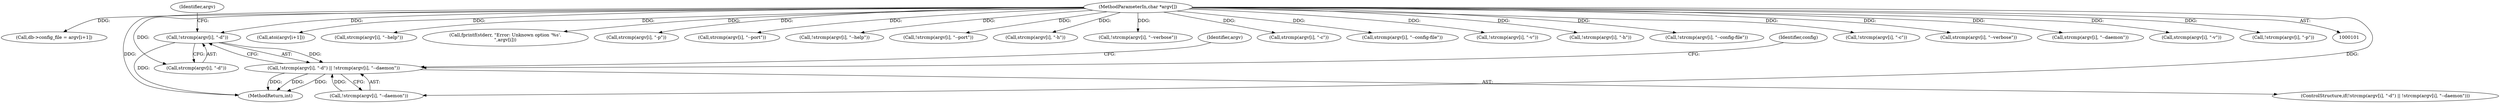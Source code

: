 digraph "0_mosquitto_9097577b49b7fdcf45d30975976dd93808ccc0c4@API" {
"1000175" [label="(Call,!strcmp(argv[i], \"-d\"))"];
"1000105" [label="(MethodParameterIn,char *argv[])"];
"1000174" [label="(Call,!strcmp(argv[i], \"-d\") || !strcmp(argv[i], \"--daemon\"))"];
"1000175" [label="(Call,!strcmp(argv[i], \"-d\"))"];
"1000141" [label="(Call,db->config_file = argv[i+1])"];
"1000237" [label="(Call,atoi(argv[i+1]))"];
"1000105" [label="(MethodParameterIn,char *argv[])"];
"1000173" [label="(ControlStructure,if(!strcmp(argv[i], \"-d\") || !strcmp(argv[i], \"--daemon\")))"];
"1000203" [label="(Call,strcmp(argv[i], \"--help\"))"];
"1000312" [label="(Call,fprintf(stderr, \"Error: Unknown option '%s'.\n\",argv[i]))"];
"1000176" [label="(Call,strcmp(argv[i], \"-d\"))"];
"1000216" [label="(Call,strcmp(argv[i], \"-p\"))"];
"1000174" [label="(Call,!strcmp(argv[i], \"-d\") || !strcmp(argv[i], \"--daemon\"))"];
"1000222" [label="(Call,strcmp(argv[i], \"--port\"))"];
"1000202" [label="(Call,!strcmp(argv[i], \"--help\"))"];
"1000221" [label="(Call,!strcmp(argv[i], \"--port\"))"];
"1000197" [label="(Call,strcmp(argv[i], \"-h\"))"];
"1000953" [label="(MethodReturn,int)"];
"1000298" [label="(Call,!strcmp(argv[i], \"--verbose\"))"];
"1000184" [label="(Identifier,argv)"];
"1000122" [label="(Call,strcmp(argv[i], \"-c\"))"];
"1000128" [label="(Call,strcmp(argv[i], \"--config-file\"))"];
"1000292" [label="(Call,!strcmp(argv[i], \"-v\"))"];
"1000196" [label="(Call,!strcmp(argv[i], \"-h\"))"];
"1000199" [label="(Identifier,argv)"];
"1000127" [label="(Call,!strcmp(argv[i], \"--config-file\"))"];
"1000181" [label="(Call,!strcmp(argv[i], \"--daemon\"))"];
"1000121" [label="(Call,!strcmp(argv[i], \"-c\"))"];
"1000299" [label="(Call,strcmp(argv[i], \"--verbose\"))"];
"1000182" [label="(Call,strcmp(argv[i], \"--daemon\"))"];
"1000190" [label="(Identifier,config)"];
"1000293" [label="(Call,strcmp(argv[i], \"-v\"))"];
"1000215" [label="(Call,!strcmp(argv[i], \"-p\"))"];
"1000175" -> "1000174"  [label="AST: "];
"1000175" -> "1000176"  [label="CFG: "];
"1000176" -> "1000175"  [label="AST: "];
"1000184" -> "1000175"  [label="CFG: "];
"1000174" -> "1000175"  [label="CFG: "];
"1000175" -> "1000953"  [label="DDG: "];
"1000175" -> "1000174"  [label="DDG: "];
"1000105" -> "1000175"  [label="DDG: "];
"1000105" -> "1000101"  [label="AST: "];
"1000105" -> "1000953"  [label="DDG: "];
"1000105" -> "1000121"  [label="DDG: "];
"1000105" -> "1000122"  [label="DDG: "];
"1000105" -> "1000127"  [label="DDG: "];
"1000105" -> "1000128"  [label="DDG: "];
"1000105" -> "1000141"  [label="DDG: "];
"1000105" -> "1000176"  [label="DDG: "];
"1000105" -> "1000181"  [label="DDG: "];
"1000105" -> "1000182"  [label="DDG: "];
"1000105" -> "1000196"  [label="DDG: "];
"1000105" -> "1000197"  [label="DDG: "];
"1000105" -> "1000202"  [label="DDG: "];
"1000105" -> "1000203"  [label="DDG: "];
"1000105" -> "1000215"  [label="DDG: "];
"1000105" -> "1000216"  [label="DDG: "];
"1000105" -> "1000221"  [label="DDG: "];
"1000105" -> "1000222"  [label="DDG: "];
"1000105" -> "1000237"  [label="DDG: "];
"1000105" -> "1000292"  [label="DDG: "];
"1000105" -> "1000293"  [label="DDG: "];
"1000105" -> "1000298"  [label="DDG: "];
"1000105" -> "1000299"  [label="DDG: "];
"1000105" -> "1000312"  [label="DDG: "];
"1000174" -> "1000173"  [label="AST: "];
"1000174" -> "1000181"  [label="CFG: "];
"1000181" -> "1000174"  [label="AST: "];
"1000190" -> "1000174"  [label="CFG: "];
"1000199" -> "1000174"  [label="CFG: "];
"1000174" -> "1000953"  [label="DDG: "];
"1000174" -> "1000953"  [label="DDG: "];
"1000174" -> "1000953"  [label="DDG: "];
"1000181" -> "1000174"  [label="DDG: "];
}
